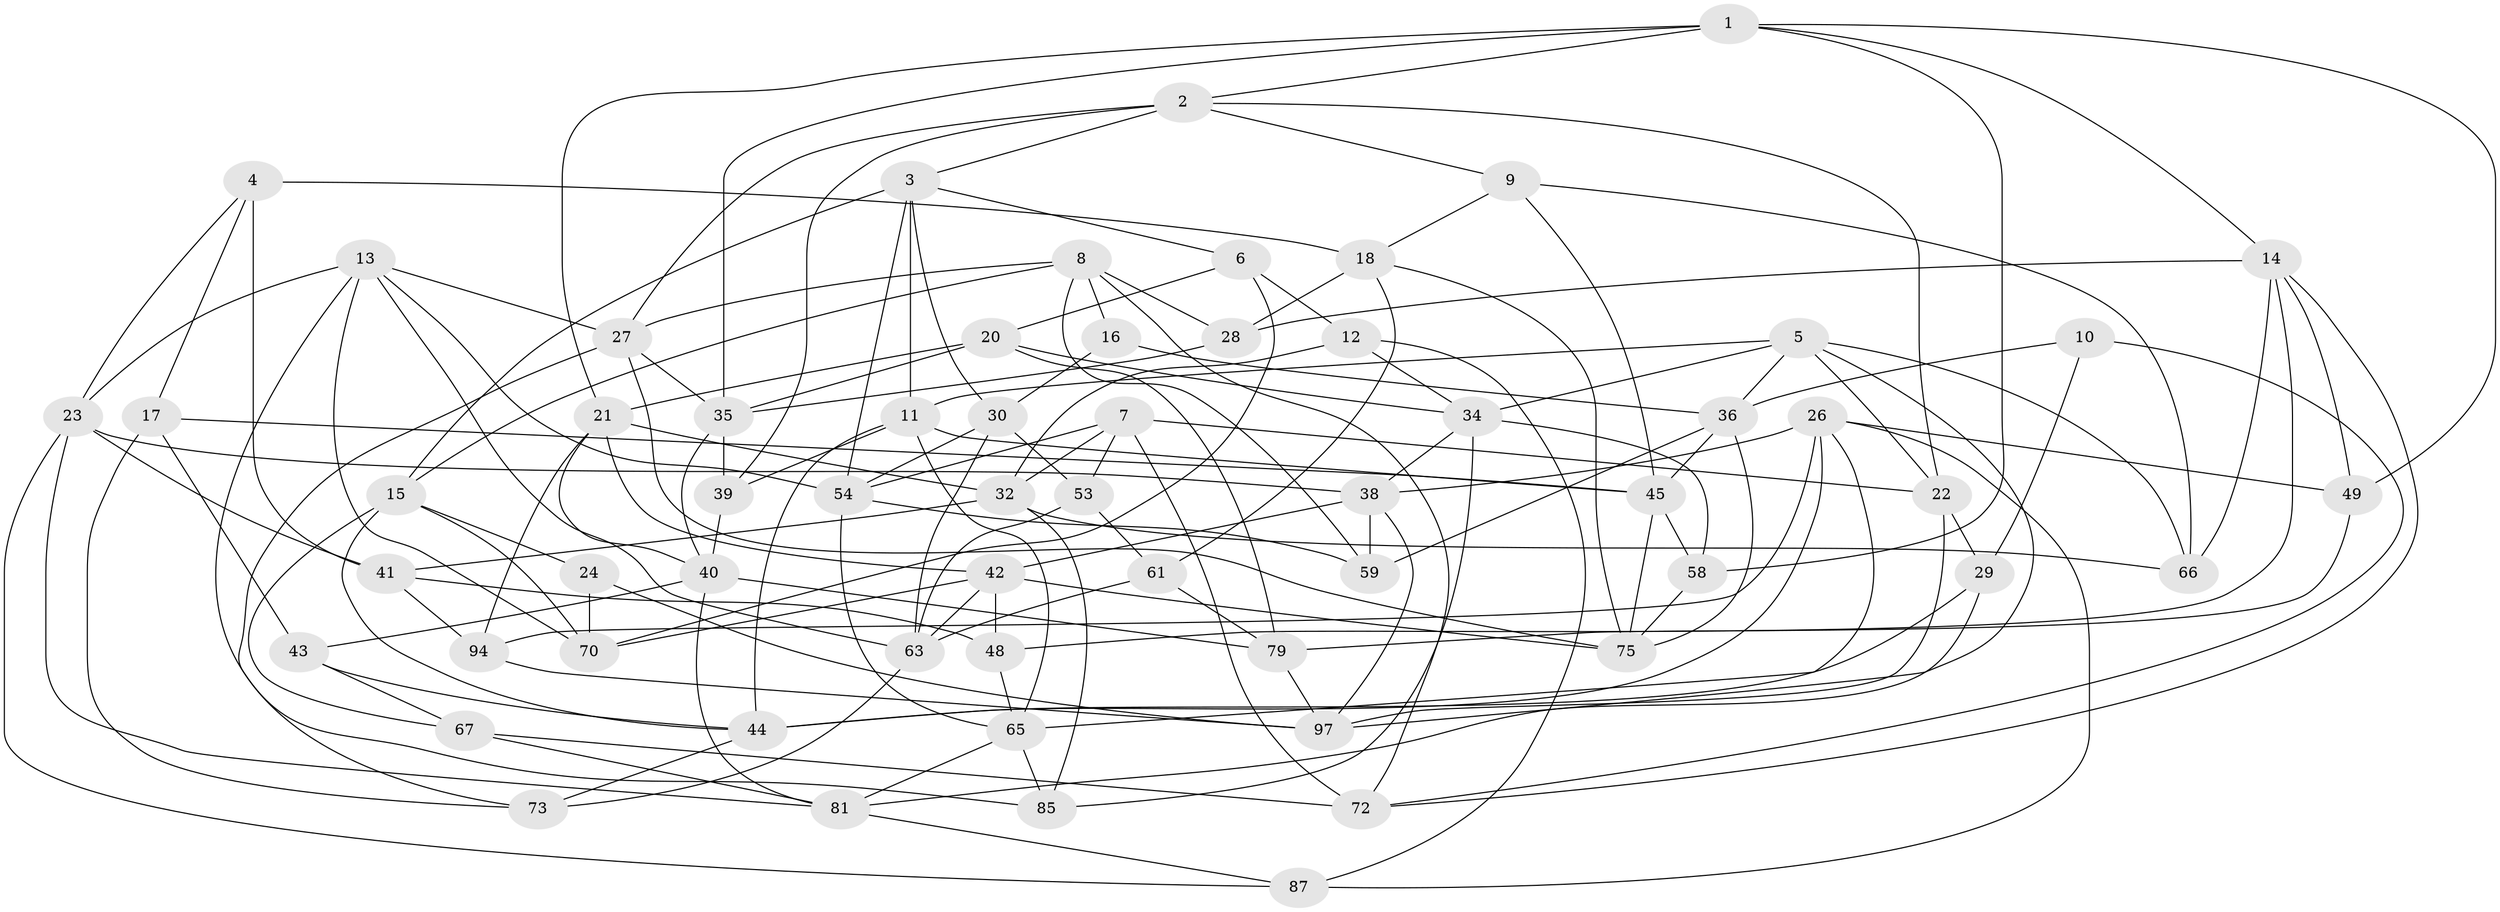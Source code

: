 // Generated by graph-tools (version 1.1) at 2025/24/03/03/25 07:24:26]
// undirected, 61 vertices, 153 edges
graph export_dot {
graph [start="1"]
  node [color=gray90,style=filled];
  1 [super="+68"];
  2 [super="+86"];
  3 [super="+55"];
  4 [super="+84"];
  5 [super="+71"];
  6;
  7 [super="+78"];
  8 [super="+19"];
  9;
  10;
  11 [super="+37"];
  12;
  13 [super="+52"];
  14 [super="+56"];
  15 [super="+60"];
  16;
  17;
  18 [super="+96"];
  20 [super="+33"];
  21 [super="+50"];
  22 [super="+25"];
  23 [super="+57"];
  24;
  26 [super="+82"];
  27 [super="+31"];
  28;
  29 [super="+77"];
  30 [super="+74"];
  32 [super="+46"];
  34 [super="+92"];
  35 [super="+88"];
  36 [super="+51"];
  38 [super="+47"];
  39;
  40 [super="+64"];
  41 [super="+95"];
  42 [super="+100"];
  43;
  44 [super="+62"];
  45 [super="+69"];
  48;
  49;
  53;
  54 [super="+83"];
  58;
  59;
  61;
  63 [super="+91"];
  65 [super="+89"];
  66;
  67;
  70 [super="+76"];
  72 [super="+80"];
  73;
  75 [super="+93"];
  79 [super="+99"];
  81 [super="+90"];
  85;
  87;
  94;
  97 [super="+98"];
  1 -- 14;
  1 -- 49;
  1 -- 58;
  1 -- 21;
  1 -- 35;
  1 -- 2;
  2 -- 39;
  2 -- 9;
  2 -- 22;
  2 -- 3;
  2 -- 27;
  3 -- 15;
  3 -- 54;
  3 -- 6;
  3 -- 30;
  3 -- 11;
  4 -- 17;
  4 -- 23;
  4 -- 41 [weight=2];
  4 -- 18 [weight=2];
  5 -- 66;
  5 -- 97;
  5 -- 22;
  5 -- 34;
  5 -- 11;
  5 -- 36;
  6 -- 20;
  6 -- 70;
  6 -- 12;
  7 -- 72 [weight=2];
  7 -- 54;
  7 -- 22;
  7 -- 32;
  7 -- 53;
  8 -- 28;
  8 -- 59;
  8 -- 16;
  8 -- 72;
  8 -- 15;
  8 -- 27;
  9 -- 66;
  9 -- 18;
  9 -- 45;
  10 -- 29 [weight=2];
  10 -- 36;
  10 -- 72;
  11 -- 44;
  11 -- 39;
  11 -- 65;
  11 -- 45;
  12 -- 32;
  12 -- 34;
  12 -- 87;
  13 -- 85;
  13 -- 23;
  13 -- 54;
  13 -- 27;
  13 -- 70;
  13 -- 63;
  14 -- 28;
  14 -- 49;
  14 -- 48;
  14 -- 66;
  14 -- 72;
  15 -- 70;
  15 -- 24;
  15 -- 67;
  15 -- 44;
  16 -- 30 [weight=2];
  16 -- 36;
  17 -- 43;
  17 -- 73;
  17 -- 45;
  18 -- 61;
  18 -- 75;
  18 -- 28;
  20 -- 34;
  20 -- 79 [weight=2];
  20 -- 35;
  20 -- 21;
  21 -- 32;
  21 -- 40;
  21 -- 42;
  21 -- 94;
  22 -- 29 [weight=2];
  22 -- 97;
  23 -- 41;
  23 -- 87;
  23 -- 38;
  23 -- 81;
  24 -- 70 [weight=2];
  24 -- 97;
  26 -- 65;
  26 -- 87;
  26 -- 44;
  26 -- 49;
  26 -- 38;
  26 -- 94;
  27 -- 35;
  27 -- 73;
  27 -- 75;
  28 -- 35;
  29 -- 81;
  29 -- 44;
  30 -- 53;
  30 -- 63;
  30 -- 54;
  32 -- 41;
  32 -- 66;
  32 -- 85;
  34 -- 58;
  34 -- 85;
  34 -- 38;
  35 -- 39;
  35 -- 40;
  36 -- 45;
  36 -- 59;
  36 -- 75;
  38 -- 59;
  38 -- 97;
  38 -- 42;
  39 -- 40;
  40 -- 43;
  40 -- 79;
  40 -- 81;
  41 -- 48;
  41 -- 94;
  42 -- 75;
  42 -- 70;
  42 -- 48;
  42 -- 63;
  43 -- 44;
  43 -- 67;
  44 -- 73;
  45 -- 58;
  45 -- 75;
  48 -- 65;
  49 -- 79;
  53 -- 61;
  53 -- 63;
  54 -- 65;
  54 -- 59;
  58 -- 75;
  61 -- 79;
  61 -- 63;
  63 -- 73;
  65 -- 85;
  65 -- 81;
  67 -- 72;
  67 -- 81;
  79 -- 97;
  81 -- 87;
  94 -- 97;
}
